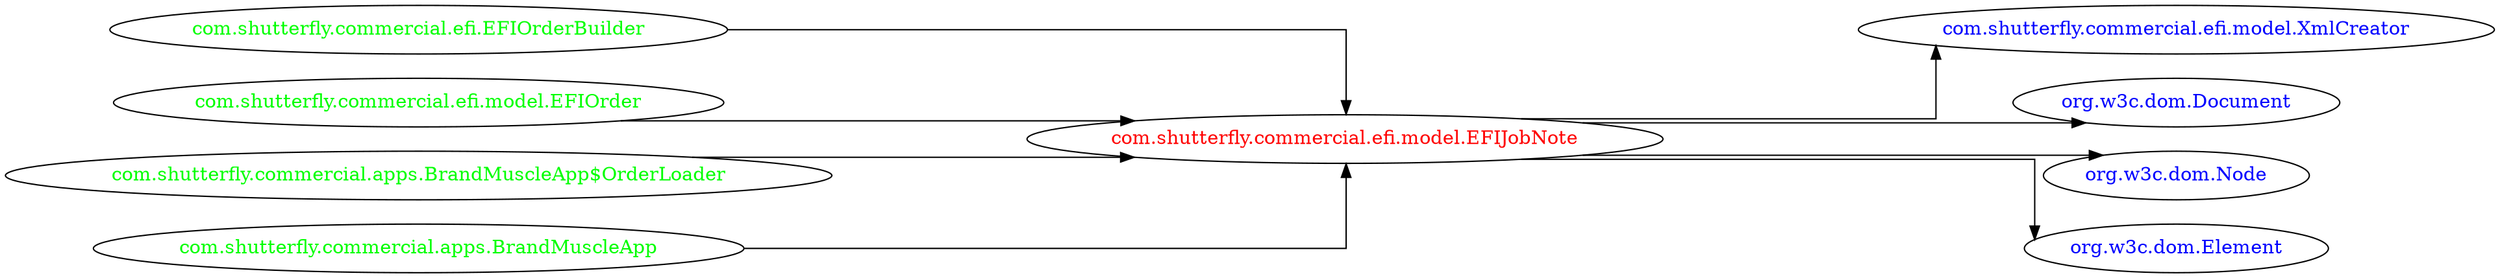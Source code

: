 digraph dependencyGraph {
 concentrate=true;
 ranksep="2.0";
 rankdir="LR"; 
 splines="ortho";
"com.shutterfly.commercial.efi.model.EFIJobNote" [fontcolor="red"];
"com.shutterfly.commercial.efi.model.XmlCreator" [ fontcolor="blue" ];
"com.shutterfly.commercial.efi.model.EFIJobNote"->"com.shutterfly.commercial.efi.model.XmlCreator";
"org.w3c.dom.Document" [ fontcolor="blue" ];
"com.shutterfly.commercial.efi.model.EFIJobNote"->"org.w3c.dom.Document";
"org.w3c.dom.Node" [ fontcolor="blue" ];
"com.shutterfly.commercial.efi.model.EFIJobNote"->"org.w3c.dom.Node";
"org.w3c.dom.Element" [ fontcolor="blue" ];
"com.shutterfly.commercial.efi.model.EFIJobNote"->"org.w3c.dom.Element";
"com.shutterfly.commercial.efi.EFIOrderBuilder" [ fontcolor="green" ];
"com.shutterfly.commercial.efi.EFIOrderBuilder"->"com.shutterfly.commercial.efi.model.EFIJobNote";
"com.shutterfly.commercial.efi.model.EFIOrder" [ fontcolor="green" ];
"com.shutterfly.commercial.efi.model.EFIOrder"->"com.shutterfly.commercial.efi.model.EFIJobNote";
"com.shutterfly.commercial.apps.BrandMuscleApp$OrderLoader" [ fontcolor="green" ];
"com.shutterfly.commercial.apps.BrandMuscleApp$OrderLoader"->"com.shutterfly.commercial.efi.model.EFIJobNote";
"com.shutterfly.commercial.apps.BrandMuscleApp" [ fontcolor="green" ];
"com.shutterfly.commercial.apps.BrandMuscleApp"->"com.shutterfly.commercial.efi.model.EFIJobNote";
}